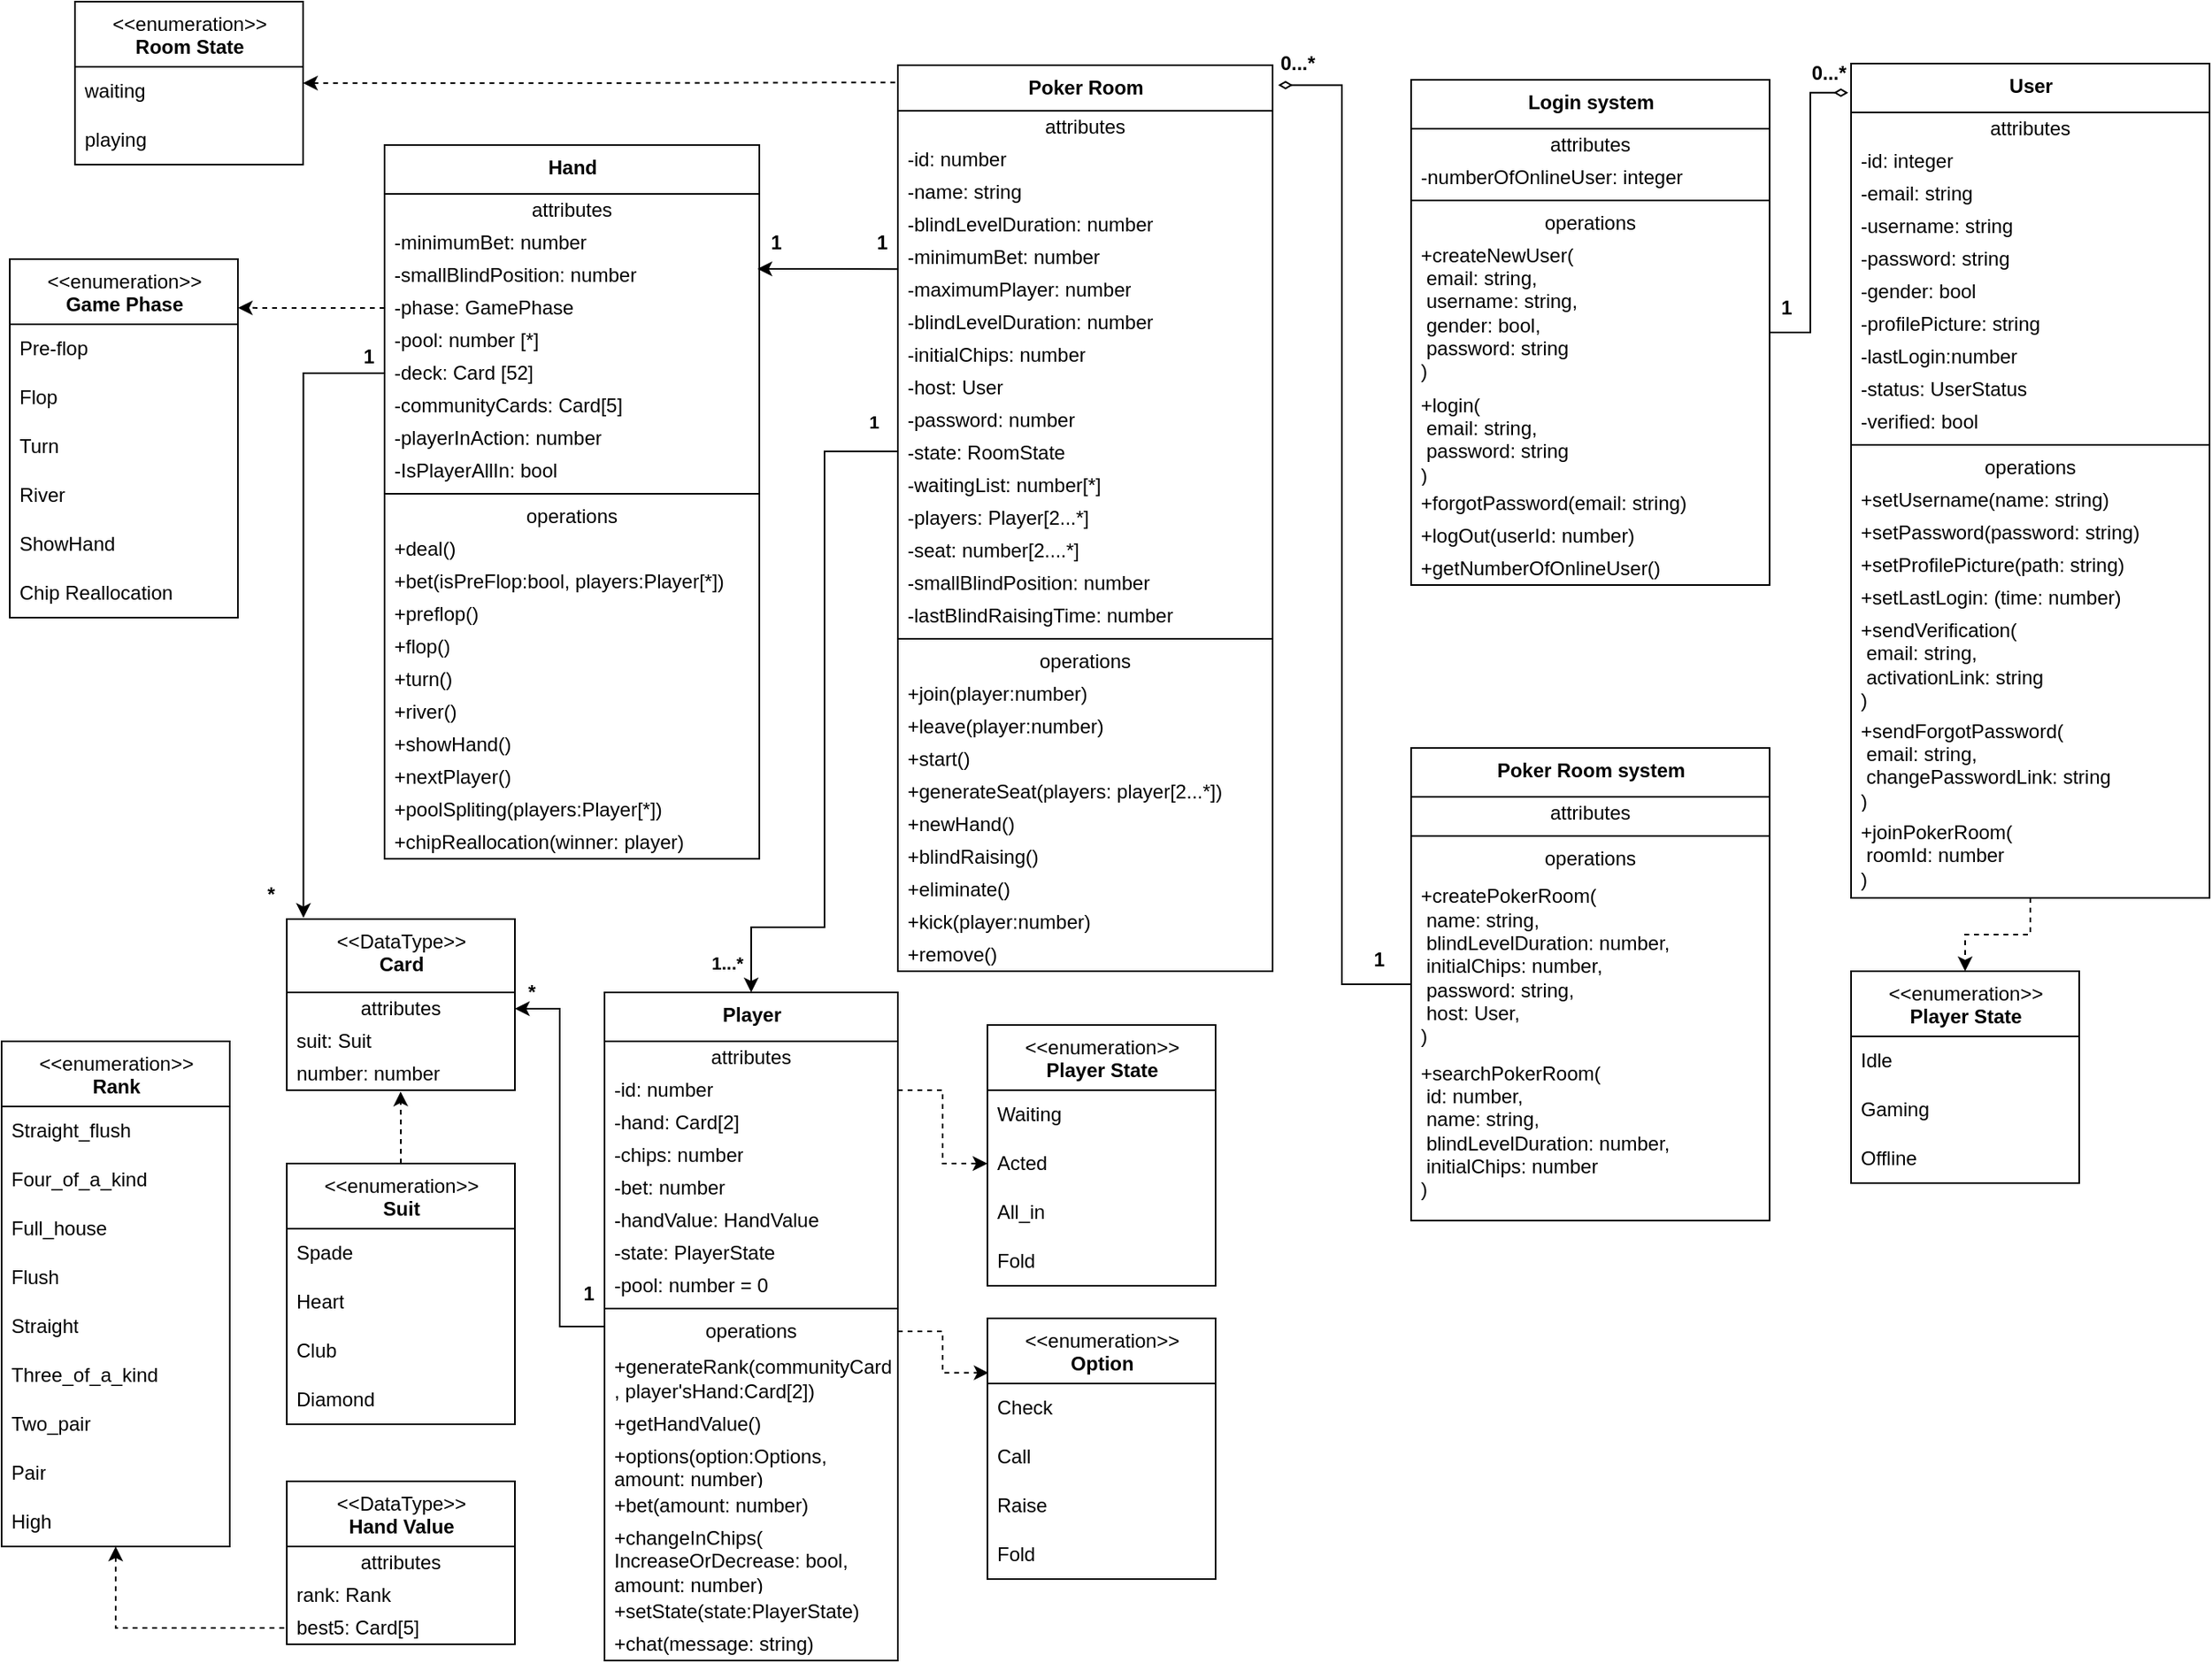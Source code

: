 <mxfile version="16.5.6" type="github">
  <diagram id="BSkCAn2AS6j8tGU4_9bk" name="Page-1">
    <mxGraphModel dx="1038" dy="489" grid="1" gridSize="10" guides="1" tooltips="1" connect="1" arrows="1" fold="1" page="1" pageScale="1" pageWidth="827" pageHeight="1169" math="0" shadow="0">
      <root>
        <mxCell id="0" />
        <mxCell id="1" parent="0" />
        <mxCell id="U2xwrSW1Q37bhcoLh131-1" value="&lt;b&gt;Poker Room&lt;/b&gt;" style="swimlane;fontStyle=0;align=center;verticalAlign=top;childLayout=stackLayout;horizontal=1;startSize=28;horizontalStack=0;resizeParent=1;resizeParentMax=0;resizeLast=0;collapsible=0;marginBottom=0;html=1;" parent="1" vertex="1">
          <mxGeometry x="575" y="61" width="230" height="556" as="geometry" />
        </mxCell>
        <mxCell id="U2xwrSW1Q37bhcoLh131-2" value="attributes" style="text;html=1;strokeColor=none;fillColor=none;align=center;verticalAlign=middle;spacingLeft=4;spacingRight=4;overflow=hidden;rotatable=0;points=[[0,0.5],[1,0.5]];portConstraint=eastwest;" parent="U2xwrSW1Q37bhcoLh131-1" vertex="1">
          <mxGeometry y="28" width="230" height="20" as="geometry" />
        </mxCell>
        <mxCell id="U2xwrSW1Q37bhcoLh131-3" value="-id: number" style="text;html=1;strokeColor=none;fillColor=none;align=left;verticalAlign=middle;spacingLeft=4;spacingRight=4;overflow=hidden;rotatable=0;points=[[0,0.5],[1,0.5]];portConstraint=eastwest;" parent="U2xwrSW1Q37bhcoLh131-1" vertex="1">
          <mxGeometry y="48" width="230" height="20" as="geometry" />
        </mxCell>
        <mxCell id="U2xwrSW1Q37bhcoLh131-14" value="-name: string" style="text;html=1;strokeColor=none;fillColor=none;align=left;verticalAlign=middle;spacingLeft=4;spacingRight=4;overflow=hidden;rotatable=0;points=[[0,0.5],[1,0.5]];portConstraint=eastwest;" parent="U2xwrSW1Q37bhcoLh131-1" vertex="1">
          <mxGeometry y="68" width="230" height="20" as="geometry" />
        </mxCell>
        <mxCell id="U2xwrSW1Q37bhcoLh131-15" value="-blindLevelDuration: number" style="text;html=1;strokeColor=none;fillColor=none;align=left;verticalAlign=middle;spacingLeft=4;spacingRight=4;overflow=hidden;rotatable=0;points=[[0,0.5],[1,0.5]];portConstraint=eastwest;" parent="U2xwrSW1Q37bhcoLh131-1" vertex="1">
          <mxGeometry y="88" width="230" height="20" as="geometry" />
        </mxCell>
        <mxCell id="U2xwrSW1Q37bhcoLh131-16" value="-minimumBet: number" style="text;html=1;strokeColor=none;fillColor=none;align=left;verticalAlign=middle;spacingLeft=4;spacingRight=4;overflow=hidden;rotatable=0;points=[[0,0.5],[1,0.5]];portConstraint=eastwest;" parent="U2xwrSW1Q37bhcoLh131-1" vertex="1">
          <mxGeometry y="108" width="230" height="20" as="geometry" />
        </mxCell>
        <mxCell id="U2xwrSW1Q37bhcoLh131-17" value="-maximumPlayer: number" style="text;html=1;strokeColor=none;fillColor=none;align=left;verticalAlign=middle;spacingLeft=4;spacingRight=4;overflow=hidden;rotatable=0;points=[[0,0.5],[1,0.5]];portConstraint=eastwest;" parent="U2xwrSW1Q37bhcoLh131-1" vertex="1">
          <mxGeometry y="128" width="230" height="20" as="geometry" />
        </mxCell>
        <mxCell id="U2xwrSW1Q37bhcoLh131-19" value="-blindLevelDuration: number" style="text;html=1;strokeColor=none;fillColor=none;align=left;verticalAlign=middle;spacingLeft=4;spacingRight=4;overflow=hidden;rotatable=0;points=[[0,0.5],[1,0.5]];portConstraint=eastwest;" parent="U2xwrSW1Q37bhcoLh131-1" vertex="1">
          <mxGeometry y="148" width="230" height="20" as="geometry" />
        </mxCell>
        <mxCell id="U2xwrSW1Q37bhcoLh131-182" value="-initialChips: number" style="text;html=1;strokeColor=none;fillColor=none;align=left;verticalAlign=middle;spacingLeft=4;spacingRight=4;overflow=hidden;rotatable=0;points=[[0,0.5],[1,0.5]];portConstraint=eastwest;" parent="U2xwrSW1Q37bhcoLh131-1" vertex="1">
          <mxGeometry y="168" width="230" height="20" as="geometry" />
        </mxCell>
        <mxCell id="U2xwrSW1Q37bhcoLh131-18" value="-host: User" style="text;html=1;strokeColor=none;fillColor=none;align=left;verticalAlign=middle;spacingLeft=4;spacingRight=4;overflow=hidden;rotatable=0;points=[[0,0.5],[1,0.5]];portConstraint=eastwest;" parent="U2xwrSW1Q37bhcoLh131-1" vertex="1">
          <mxGeometry y="188" width="230" height="20" as="geometry" />
        </mxCell>
        <mxCell id="U2xwrSW1Q37bhcoLh131-224" value="-password: number" style="text;html=1;strokeColor=none;fillColor=none;align=left;verticalAlign=middle;spacingLeft=4;spacingRight=4;overflow=hidden;rotatable=0;points=[[0,0.5],[1,0.5]];portConstraint=eastwest;" parent="U2xwrSW1Q37bhcoLh131-1" vertex="1">
          <mxGeometry y="208" width="230" height="20" as="geometry" />
        </mxCell>
        <mxCell id="U2xwrSW1Q37bhcoLh131-20" value="-state: RoomState" style="text;html=1;strokeColor=none;fillColor=none;align=left;verticalAlign=middle;spacingLeft=4;spacingRight=4;overflow=hidden;rotatable=0;points=[[0,0.5],[1,0.5]];portConstraint=eastwest;" parent="U2xwrSW1Q37bhcoLh131-1" vertex="1">
          <mxGeometry y="228" width="230" height="20" as="geometry" />
        </mxCell>
        <mxCell id="U2xwrSW1Q37bhcoLh131-5" value="-waitingList: number[*]" style="text;html=1;strokeColor=none;fillColor=none;align=left;verticalAlign=middle;spacingLeft=4;spacingRight=4;overflow=hidden;rotatable=0;points=[[0,0.5],[1,0.5]];portConstraint=eastwest;" parent="U2xwrSW1Q37bhcoLh131-1" vertex="1">
          <mxGeometry y="248" width="230" height="20" as="geometry" />
        </mxCell>
        <mxCell id="U2xwrSW1Q37bhcoLh131-180" value="-players: Player[2...*]" style="text;html=1;strokeColor=none;fillColor=none;align=left;verticalAlign=middle;spacingLeft=4;spacingRight=4;overflow=hidden;rotatable=0;points=[[0,0.5],[1,0.5]];portConstraint=eastwest;" parent="U2xwrSW1Q37bhcoLh131-1" vertex="1">
          <mxGeometry y="268" width="230" height="20" as="geometry" />
        </mxCell>
        <mxCell id="U2xwrSW1Q37bhcoLh131-145" value="-seat: number[2....*]" style="text;html=1;strokeColor=none;fillColor=none;align=left;verticalAlign=middle;spacingLeft=4;spacingRight=4;overflow=hidden;rotatable=0;points=[[0,0.5],[1,0.5]];portConstraint=eastwest;" parent="U2xwrSW1Q37bhcoLh131-1" vertex="1">
          <mxGeometry y="288" width="230" height="20" as="geometry" />
        </mxCell>
        <mxCell id="U2xwrSW1Q37bhcoLh131-51" value="-smallBlindPosition: number" style="text;html=1;strokeColor=none;fillColor=none;align=left;verticalAlign=middle;spacingLeft=4;spacingRight=4;overflow=hidden;rotatable=0;points=[[0,0.5],[1,0.5]];portConstraint=eastwest;" parent="U2xwrSW1Q37bhcoLh131-1" vertex="1">
          <mxGeometry y="308" width="230" height="20" as="geometry" />
        </mxCell>
        <mxCell id="U2xwrSW1Q37bhcoLh131-149" value="-lastBlindRaisingTime: number" style="text;html=1;strokeColor=none;fillColor=none;align=left;verticalAlign=middle;spacingLeft=4;spacingRight=4;overflow=hidden;rotatable=0;points=[[0,0.5],[1,0.5]];portConstraint=eastwest;" parent="U2xwrSW1Q37bhcoLh131-1" vertex="1">
          <mxGeometry y="328" width="230" height="20" as="geometry" />
        </mxCell>
        <mxCell id="U2xwrSW1Q37bhcoLh131-6" value="" style="line;strokeWidth=1;fillColor=none;align=left;verticalAlign=middle;spacingTop=-1;spacingLeft=3;spacingRight=3;rotatable=0;labelPosition=right;points=[];portConstraint=eastwest;" parent="U2xwrSW1Q37bhcoLh131-1" vertex="1">
          <mxGeometry y="348" width="230" height="8" as="geometry" />
        </mxCell>
        <mxCell id="U2xwrSW1Q37bhcoLh131-7" value="operations" style="text;html=1;strokeColor=none;fillColor=none;align=center;verticalAlign=middle;spacingLeft=4;spacingRight=4;overflow=hidden;rotatable=0;points=[[0,0.5],[1,0.5]];portConstraint=eastwest;" parent="U2xwrSW1Q37bhcoLh131-1" vertex="1">
          <mxGeometry y="356" width="230" height="20" as="geometry" />
        </mxCell>
        <mxCell id="U2xwrSW1Q37bhcoLh131-176" value="+join(player:number)" style="text;html=1;strokeColor=none;fillColor=none;align=left;verticalAlign=middle;spacingLeft=4;spacingRight=4;overflow=hidden;rotatable=0;points=[[0,0.5],[1,0.5]];portConstraint=eastwest;" parent="U2xwrSW1Q37bhcoLh131-1" vertex="1">
          <mxGeometry y="376" width="230" height="20" as="geometry" />
        </mxCell>
        <mxCell id="U2xwrSW1Q37bhcoLh131-177" value="+leave(player:number)" style="text;html=1;strokeColor=none;fillColor=none;align=left;verticalAlign=middle;spacingLeft=4;spacingRight=4;overflow=hidden;rotatable=0;points=[[0,0.5],[1,0.5]];portConstraint=eastwest;" parent="U2xwrSW1Q37bhcoLh131-1" vertex="1">
          <mxGeometry y="396" width="230" height="20" as="geometry" />
        </mxCell>
        <mxCell id="U2xwrSW1Q37bhcoLh131-179" value="+start()" style="text;html=1;strokeColor=none;fillColor=none;align=left;verticalAlign=middle;spacingLeft=4;spacingRight=4;overflow=hidden;rotatable=0;points=[[0,0.5],[1,0.5]];portConstraint=eastwest;" parent="U2xwrSW1Q37bhcoLh131-1" vertex="1">
          <mxGeometry y="416" width="230" height="20" as="geometry" />
        </mxCell>
        <mxCell id="U2xwrSW1Q37bhcoLh131-8" value="+generateSeat(players: player[2...*])" style="text;html=1;strokeColor=none;fillColor=none;align=left;verticalAlign=middle;spacingLeft=4;spacingRight=4;overflow=hidden;rotatable=0;points=[[0,0.5],[1,0.5]];portConstraint=eastwest;" parent="U2xwrSW1Q37bhcoLh131-1" vertex="1">
          <mxGeometry y="436" width="230" height="20" as="geometry" />
        </mxCell>
        <mxCell id="U2xwrSW1Q37bhcoLh131-105" value="+newHand()" style="text;html=1;strokeColor=none;fillColor=none;align=left;verticalAlign=middle;spacingLeft=4;spacingRight=4;overflow=hidden;rotatable=0;points=[[0,0.5],[1,0.5]];portConstraint=eastwest;" parent="U2xwrSW1Q37bhcoLh131-1" vertex="1">
          <mxGeometry y="456" width="230" height="20" as="geometry" />
        </mxCell>
        <mxCell id="U2xwrSW1Q37bhcoLh131-166" value="+blindRaising()" style="text;html=1;strokeColor=none;fillColor=none;align=left;verticalAlign=middle;spacingLeft=4;spacingRight=4;overflow=hidden;rotatable=0;points=[[0,0.5],[1,0.5]];portConstraint=eastwest;" parent="U2xwrSW1Q37bhcoLh131-1" vertex="1">
          <mxGeometry y="476" width="230" height="20" as="geometry" />
        </mxCell>
        <mxCell id="U2xwrSW1Q37bhcoLh131-173" value="+eliminate()" style="text;html=1;strokeColor=none;fillColor=none;align=left;verticalAlign=middle;spacingLeft=4;spacingRight=4;overflow=hidden;rotatable=0;points=[[0,0.5],[1,0.5]];portConstraint=eastwest;" parent="U2xwrSW1Q37bhcoLh131-1" vertex="1">
          <mxGeometry y="496" width="230" height="20" as="geometry" />
        </mxCell>
        <mxCell id="U2xwrSW1Q37bhcoLh131-183" value="+kick(player:number)" style="text;html=1;strokeColor=none;fillColor=none;align=left;verticalAlign=middle;spacingLeft=4;spacingRight=4;overflow=hidden;rotatable=0;points=[[0,0.5],[1,0.5]];portConstraint=eastwest;" parent="U2xwrSW1Q37bhcoLh131-1" vertex="1">
          <mxGeometry y="516" width="230" height="20" as="geometry" />
        </mxCell>
        <mxCell id="U2xwrSW1Q37bhcoLh131-184" value="+remove()" style="text;html=1;strokeColor=none;fillColor=none;align=left;verticalAlign=middle;spacingLeft=4;spacingRight=4;overflow=hidden;rotatable=0;points=[[0,0.5],[1,0.5]];portConstraint=eastwest;" parent="U2xwrSW1Q37bhcoLh131-1" vertex="1">
          <mxGeometry y="536" width="230" height="20" as="geometry" />
        </mxCell>
        <mxCell id="U2xwrSW1Q37bhcoLh131-185" style="edgeStyle=orthogonalEdgeStyle;rounded=0;orthogonalLoop=1;jettySize=auto;html=1;dashed=1;endArrow=none;endFill=0;startArrow=classic;startFill=1;entryX=0.005;entryY=0.019;entryDx=0;entryDy=0;entryPerimeter=0;" parent="1" source="U2xwrSW1Q37bhcoLh131-21" target="U2xwrSW1Q37bhcoLh131-1" edge="1">
          <mxGeometry relative="1" as="geometry">
            <mxPoint x="500" y="72" as="targetPoint" />
          </mxGeometry>
        </mxCell>
        <mxCell id="U2xwrSW1Q37bhcoLh131-21" value="&amp;lt;&amp;lt;enumeration&amp;gt;&amp;gt;&lt;br&gt;&lt;b&gt;Room State&lt;/b&gt;" style="swimlane;fontStyle=0;align=center;verticalAlign=top;childLayout=stackLayout;horizontal=1;startSize=40;horizontalStack=0;resizeParent=1;resizeParentMax=0;resizeLast=0;collapsible=0;marginBottom=0;html=1;" parent="1" vertex="1">
          <mxGeometry x="70" y="22" width="140" height="100" as="geometry" />
        </mxCell>
        <mxCell id="U2xwrSW1Q37bhcoLh131-22" value="waiting" style="text;html=1;strokeColor=none;fillColor=none;align=left;verticalAlign=middle;spacingLeft=4;spacingRight=4;overflow=hidden;rotatable=0;points=[[0,0.5],[1,0.5]];portConstraint=eastwest;" parent="U2xwrSW1Q37bhcoLh131-21" vertex="1">
          <mxGeometry y="40" width="140" height="30" as="geometry" />
        </mxCell>
        <mxCell id="U2xwrSW1Q37bhcoLh131-24" value="playing" style="text;html=1;strokeColor=none;fillColor=none;align=left;verticalAlign=middle;spacingLeft=4;spacingRight=4;overflow=hidden;rotatable=0;points=[[0,0.5],[1,0.5]];portConstraint=eastwest;" parent="U2xwrSW1Q37bhcoLh131-21" vertex="1">
          <mxGeometry y="70" width="140" height="30" as="geometry" />
        </mxCell>
        <mxCell id="U2xwrSW1Q37bhcoLh131-26" value="&lt;b&gt;Hand&lt;/b&gt;&lt;br&gt;" style="swimlane;fontStyle=0;align=center;verticalAlign=top;childLayout=stackLayout;horizontal=1;startSize=30;horizontalStack=0;resizeParent=1;resizeParentMax=0;resizeLast=0;collapsible=0;marginBottom=0;html=1;" parent="1" vertex="1">
          <mxGeometry x="260" y="110" width="230" height="438" as="geometry" />
        </mxCell>
        <mxCell id="U2xwrSW1Q37bhcoLh131-27" value="attributes" style="text;html=1;strokeColor=none;fillColor=none;align=center;verticalAlign=middle;spacingLeft=4;spacingRight=4;overflow=hidden;rotatable=0;points=[[0,0.5],[1,0.5]];portConstraint=eastwest;" parent="U2xwrSW1Q37bhcoLh131-26" vertex="1">
          <mxGeometry y="30" width="230" height="20" as="geometry" />
        </mxCell>
        <mxCell id="U2xwrSW1Q37bhcoLh131-29" value="-minimumBet: number" style="text;html=1;strokeColor=none;fillColor=none;align=left;verticalAlign=middle;spacingLeft=4;spacingRight=4;overflow=hidden;rotatable=0;points=[[0,0.5],[1,0.5]];portConstraint=eastwest;" parent="U2xwrSW1Q37bhcoLh131-26" vertex="1">
          <mxGeometry y="50" width="230" height="20" as="geometry" />
        </mxCell>
        <mxCell id="U2xwrSW1Q37bhcoLh131-144" value="-smallBlindPosition: number" style="text;html=1;strokeColor=none;fillColor=none;align=left;verticalAlign=middle;spacingLeft=4;spacingRight=4;overflow=hidden;rotatable=0;points=[[0,0.5],[1,0.5]];portConstraint=eastwest;" parent="U2xwrSW1Q37bhcoLh131-26" vertex="1">
          <mxGeometry y="70" width="230" height="20" as="geometry" />
        </mxCell>
        <mxCell id="U2xwrSW1Q37bhcoLh131-34" value="-phase: GamePhase" style="text;html=1;strokeColor=none;fillColor=none;align=left;verticalAlign=middle;spacingLeft=4;spacingRight=4;overflow=hidden;rotatable=0;points=[[0,0.5],[1,0.5]];portConstraint=eastwest;" parent="U2xwrSW1Q37bhcoLh131-26" vertex="1">
          <mxGeometry y="90" width="230" height="20" as="geometry" />
        </mxCell>
        <mxCell id="U2xwrSW1Q37bhcoLh131-36" value="-pool: number [*]" style="text;html=1;strokeColor=none;fillColor=none;align=left;verticalAlign=middle;spacingLeft=4;spacingRight=4;overflow=hidden;rotatable=0;points=[[0,0.5],[1,0.5]];portConstraint=eastwest;" parent="U2xwrSW1Q37bhcoLh131-26" vertex="1">
          <mxGeometry y="110" width="230" height="20" as="geometry" />
        </mxCell>
        <mxCell id="U2xwrSW1Q37bhcoLh131-37" value="-deck: Card [52]" style="text;html=1;strokeColor=none;fillColor=none;align=left;verticalAlign=middle;spacingLeft=4;spacingRight=4;overflow=hidden;rotatable=0;points=[[0,0.5],[1,0.5]];portConstraint=eastwest;" parent="U2xwrSW1Q37bhcoLh131-26" vertex="1">
          <mxGeometry y="130" width="230" height="20" as="geometry" />
        </mxCell>
        <mxCell id="U2xwrSW1Q37bhcoLh131-48" value="-communityCards: Card[5]" style="text;html=1;strokeColor=none;fillColor=none;align=left;verticalAlign=middle;spacingLeft=4;spacingRight=4;overflow=hidden;rotatable=0;points=[[0,0.5],[1,0.5]];portConstraint=eastwest;" parent="U2xwrSW1Q37bhcoLh131-26" vertex="1">
          <mxGeometry y="150" width="230" height="20" as="geometry" />
        </mxCell>
        <mxCell id="U2xwrSW1Q37bhcoLh131-52" value="-playerInAction: number" style="text;html=1;strokeColor=none;fillColor=none;align=left;verticalAlign=middle;spacingLeft=4;spacingRight=4;overflow=hidden;rotatable=0;points=[[0,0.5],[1,0.5]];portConstraint=eastwest;" parent="U2xwrSW1Q37bhcoLh131-26" vertex="1">
          <mxGeometry y="170" width="230" height="20" as="geometry" />
        </mxCell>
        <mxCell id="U2xwrSW1Q37bhcoLh131-146" value="-IsPlayerAllIn: bool" style="text;html=1;strokeColor=none;fillColor=none;align=left;verticalAlign=middle;spacingLeft=4;spacingRight=4;overflow=hidden;rotatable=0;points=[[0,0.5],[1,0.5]];portConstraint=eastwest;" parent="U2xwrSW1Q37bhcoLh131-26" vertex="1">
          <mxGeometry y="190" width="230" height="20" as="geometry" />
        </mxCell>
        <mxCell id="U2xwrSW1Q37bhcoLh131-38" value="" style="line;strokeWidth=1;fillColor=none;align=left;verticalAlign=middle;spacingTop=-1;spacingLeft=3;spacingRight=3;rotatable=0;labelPosition=right;points=[];portConstraint=eastwest;" parent="U2xwrSW1Q37bhcoLh131-26" vertex="1">
          <mxGeometry y="210" width="230" height="8" as="geometry" />
        </mxCell>
        <mxCell id="U2xwrSW1Q37bhcoLh131-39" value="operations" style="text;html=1;strokeColor=none;fillColor=none;align=center;verticalAlign=middle;spacingLeft=4;spacingRight=4;overflow=hidden;rotatable=0;points=[[0,0.5],[1,0.5]];portConstraint=eastwest;" parent="U2xwrSW1Q37bhcoLh131-26" vertex="1">
          <mxGeometry y="218" width="230" height="20" as="geometry" />
        </mxCell>
        <mxCell id="U2xwrSW1Q37bhcoLh131-40" value="+deal()" style="text;html=1;strokeColor=none;fillColor=none;align=left;verticalAlign=middle;spacingLeft=4;spacingRight=4;overflow=hidden;rotatable=0;points=[[0,0.5],[1,0.5]];portConstraint=eastwest;" parent="U2xwrSW1Q37bhcoLh131-26" vertex="1">
          <mxGeometry y="238" width="230" height="20" as="geometry" />
        </mxCell>
        <mxCell id="U2xwrSW1Q37bhcoLh131-130" value="+bet(isPreFlop:bool, players:Player[*])" style="text;html=1;strokeColor=none;fillColor=none;align=left;verticalAlign=middle;spacingLeft=4;spacingRight=4;overflow=hidden;rotatable=0;points=[[0,0.5],[1,0.5]];portConstraint=eastwest;" parent="U2xwrSW1Q37bhcoLh131-26" vertex="1">
          <mxGeometry y="258" width="230" height="20" as="geometry" />
        </mxCell>
        <mxCell id="U2xwrSW1Q37bhcoLh131-109" value="+preflop()" style="text;html=1;strokeColor=none;fillColor=none;align=left;verticalAlign=middle;spacingLeft=4;spacingRight=4;overflow=hidden;rotatable=0;points=[[0,0.5],[1,0.5]];portConstraint=eastwest;" parent="U2xwrSW1Q37bhcoLh131-26" vertex="1">
          <mxGeometry y="278" width="230" height="20" as="geometry" />
        </mxCell>
        <mxCell id="U2xwrSW1Q37bhcoLh131-110" value="+flop()" style="text;html=1;strokeColor=none;fillColor=none;align=left;verticalAlign=middle;spacingLeft=4;spacingRight=4;overflow=hidden;rotatable=0;points=[[0,0.5],[1,0.5]];portConstraint=eastwest;" parent="U2xwrSW1Q37bhcoLh131-26" vertex="1">
          <mxGeometry y="298" width="230" height="20" as="geometry" />
        </mxCell>
        <mxCell id="U2xwrSW1Q37bhcoLh131-108" value="+turn()" style="text;html=1;strokeColor=none;fillColor=none;align=left;verticalAlign=middle;spacingLeft=4;spacingRight=4;overflow=hidden;rotatable=0;points=[[0,0.5],[1,0.5]];portConstraint=eastwest;" parent="U2xwrSW1Q37bhcoLh131-26" vertex="1">
          <mxGeometry y="318" width="230" height="20" as="geometry" />
        </mxCell>
        <mxCell id="U2xwrSW1Q37bhcoLh131-107" value="+river()" style="text;html=1;strokeColor=none;fillColor=none;align=left;verticalAlign=middle;spacingLeft=4;spacingRight=4;overflow=hidden;rotatable=0;points=[[0,0.5],[1,0.5]];portConstraint=eastwest;" parent="U2xwrSW1Q37bhcoLh131-26" vertex="1">
          <mxGeometry y="338" width="230" height="20" as="geometry" />
        </mxCell>
        <mxCell id="U2xwrSW1Q37bhcoLh131-161" value="+showHand()" style="text;html=1;strokeColor=none;fillColor=none;align=left;verticalAlign=middle;spacingLeft=4;spacingRight=4;overflow=hidden;rotatable=0;points=[[0,0.5],[1,0.5]];portConstraint=eastwest;" parent="U2xwrSW1Q37bhcoLh131-26" vertex="1">
          <mxGeometry y="358" width="230" height="20" as="geometry" />
        </mxCell>
        <mxCell id="U2xwrSW1Q37bhcoLh131-147" value="+nextPlayer()" style="text;html=1;strokeColor=none;fillColor=none;align=left;verticalAlign=middle;spacingLeft=4;spacingRight=4;overflow=hidden;rotatable=0;points=[[0,0.5],[1,0.5]];portConstraint=eastwest;" parent="U2xwrSW1Q37bhcoLh131-26" vertex="1">
          <mxGeometry y="378" width="230" height="20" as="geometry" />
        </mxCell>
        <mxCell id="U2xwrSW1Q37bhcoLh131-160" value="+poolSpliting(players:Player[*])" style="text;html=1;strokeColor=none;fillColor=none;align=left;verticalAlign=middle;spacingLeft=4;spacingRight=4;overflow=hidden;rotatable=0;points=[[0,0.5],[1,0.5]];portConstraint=eastwest;" parent="U2xwrSW1Q37bhcoLh131-26" vertex="1">
          <mxGeometry y="398" width="230" height="20" as="geometry" />
        </mxCell>
        <mxCell id="U2xwrSW1Q37bhcoLh131-162" value="+chipReallocation(winner: player)" style="text;html=1;strokeColor=none;fillColor=none;align=left;verticalAlign=middle;spacingLeft=4;spacingRight=4;overflow=hidden;rotatable=0;points=[[0,0.5],[1,0.5]];portConstraint=eastwest;" parent="U2xwrSW1Q37bhcoLh131-26" vertex="1">
          <mxGeometry y="418" width="230" height="20" as="geometry" />
        </mxCell>
        <mxCell id="U2xwrSW1Q37bhcoLh131-41" value="&amp;lt;&amp;lt;enumeration&amp;gt;&amp;gt;&lt;br&gt;&lt;b&gt;Game Phase&lt;/b&gt;" style="swimlane;fontStyle=0;align=center;verticalAlign=top;childLayout=stackLayout;horizontal=1;startSize=40;horizontalStack=0;resizeParent=1;resizeParentMax=0;resizeLast=0;collapsible=0;marginBottom=0;html=1;" parent="1" vertex="1">
          <mxGeometry x="30" y="180" width="140" height="220" as="geometry" />
        </mxCell>
        <mxCell id="U2xwrSW1Q37bhcoLh131-42" value="Pre-flop" style="text;html=1;strokeColor=none;fillColor=none;align=left;verticalAlign=middle;spacingLeft=4;spacingRight=4;overflow=hidden;rotatable=0;points=[[0,0.5],[1,0.5]];portConstraint=eastwest;" parent="U2xwrSW1Q37bhcoLh131-41" vertex="1">
          <mxGeometry y="40" width="140" height="30" as="geometry" />
        </mxCell>
        <mxCell id="U2xwrSW1Q37bhcoLh131-43" value="Flop" style="text;html=1;strokeColor=none;fillColor=none;align=left;verticalAlign=middle;spacingLeft=4;spacingRight=4;overflow=hidden;rotatable=0;points=[[0,0.5],[1,0.5]];portConstraint=eastwest;" parent="U2xwrSW1Q37bhcoLh131-41" vertex="1">
          <mxGeometry y="70" width="140" height="30" as="geometry" />
        </mxCell>
        <mxCell id="U2xwrSW1Q37bhcoLh131-45" value="Turn" style="text;html=1;strokeColor=none;fillColor=none;align=left;verticalAlign=middle;spacingLeft=4;spacingRight=4;overflow=hidden;rotatable=0;points=[[0,0.5],[1,0.5]];portConstraint=eastwest;" parent="U2xwrSW1Q37bhcoLh131-41" vertex="1">
          <mxGeometry y="100" width="140" height="30" as="geometry" />
        </mxCell>
        <mxCell id="U2xwrSW1Q37bhcoLh131-46" value="River" style="text;html=1;strokeColor=none;fillColor=none;align=left;verticalAlign=middle;spacingLeft=4;spacingRight=4;overflow=hidden;rotatable=0;points=[[0,0.5],[1,0.5]];portConstraint=eastwest;" parent="U2xwrSW1Q37bhcoLh131-41" vertex="1">
          <mxGeometry y="130" width="140" height="30" as="geometry" />
        </mxCell>
        <mxCell id="U2xwrSW1Q37bhcoLh131-167" value="ShowHand" style="text;html=1;strokeColor=none;fillColor=none;align=left;verticalAlign=middle;spacingLeft=4;spacingRight=4;overflow=hidden;rotatable=0;points=[[0,0.5],[1,0.5]];portConstraint=eastwest;" parent="U2xwrSW1Q37bhcoLh131-41" vertex="1">
          <mxGeometry y="160" width="140" height="30" as="geometry" />
        </mxCell>
        <mxCell id="U2xwrSW1Q37bhcoLh131-168" value="Chip Reallocation" style="text;html=1;strokeColor=none;fillColor=none;align=left;verticalAlign=middle;spacingLeft=4;spacingRight=4;overflow=hidden;rotatable=0;points=[[0,0.5],[1,0.5]];portConstraint=eastwest;" parent="U2xwrSW1Q37bhcoLh131-41" vertex="1">
          <mxGeometry y="190" width="140" height="30" as="geometry" />
        </mxCell>
        <mxCell id="U2xwrSW1Q37bhcoLh131-205" style="edgeStyle=orthogonalEdgeStyle;rounded=0;orthogonalLoop=1;jettySize=auto;html=1;entryX=1;entryY=0.5;entryDx=0;entryDy=0;startArrow=none;startFill=0;endArrow=classic;endFill=1;" parent="1" source="U2xwrSW1Q37bhcoLh131-53" target="U2xwrSW1Q37bhcoLh131-64" edge="1">
          <mxGeometry relative="1" as="geometry" />
        </mxCell>
        <mxCell id="U2xwrSW1Q37bhcoLh131-53" value="&lt;b&gt;Player&lt;/b&gt;" style="swimlane;fontStyle=0;align=center;verticalAlign=top;childLayout=stackLayout;horizontal=1;startSize=30;horizontalStack=0;resizeParent=1;resizeParentMax=0;resizeLast=0;collapsible=0;marginBottom=0;html=1;" parent="1" vertex="1">
          <mxGeometry x="395" y="630" width="180" height="410" as="geometry" />
        </mxCell>
        <mxCell id="U2xwrSW1Q37bhcoLh131-54" value="attributes" style="text;html=1;strokeColor=none;fillColor=none;align=center;verticalAlign=middle;spacingLeft=4;spacingRight=4;overflow=hidden;rotatable=0;points=[[0,0.5],[1,0.5]];portConstraint=eastwest;" parent="U2xwrSW1Q37bhcoLh131-53" vertex="1">
          <mxGeometry y="30" width="180" height="20" as="geometry" />
        </mxCell>
        <mxCell id="U2xwrSW1Q37bhcoLh131-163" value="-id: number" style="text;html=1;strokeColor=none;fillColor=none;align=left;verticalAlign=middle;spacingLeft=4;spacingRight=4;overflow=hidden;rotatable=0;points=[[0,0.5],[1,0.5]];portConstraint=eastwest;" parent="U2xwrSW1Q37bhcoLh131-53" vertex="1">
          <mxGeometry y="50" width="180" height="20" as="geometry" />
        </mxCell>
        <mxCell id="U2xwrSW1Q37bhcoLh131-55" value="-hand: Card[2]" style="text;html=1;strokeColor=none;fillColor=none;align=left;verticalAlign=middle;spacingLeft=4;spacingRight=4;overflow=hidden;rotatable=0;points=[[0,0.5],[1,0.5]];portConstraint=eastwest;" parent="U2xwrSW1Q37bhcoLh131-53" vertex="1">
          <mxGeometry y="70" width="180" height="20" as="geometry" />
        </mxCell>
        <mxCell id="U2xwrSW1Q37bhcoLh131-62" value="-chips: number" style="text;html=1;strokeColor=none;fillColor=none;align=left;verticalAlign=middle;spacingLeft=4;spacingRight=4;overflow=hidden;rotatable=0;points=[[0,0.5],[1,0.5]];portConstraint=eastwest;" parent="U2xwrSW1Q37bhcoLh131-53" vertex="1">
          <mxGeometry y="90" width="180" height="20" as="geometry" />
        </mxCell>
        <mxCell id="U2xwrSW1Q37bhcoLh131-129" value="-bet: number" style="text;html=1;strokeColor=none;fillColor=none;align=left;verticalAlign=middle;spacingLeft=4;spacingRight=4;overflow=hidden;rotatable=0;points=[[0,0.5],[1,0.5]];portConstraint=eastwest;" parent="U2xwrSW1Q37bhcoLh131-53" vertex="1">
          <mxGeometry y="110" width="180" height="20" as="geometry" />
        </mxCell>
        <mxCell id="U2xwrSW1Q37bhcoLh131-61" value="-handValue: HandValue" style="text;html=1;strokeColor=none;fillColor=none;align=left;verticalAlign=middle;spacingLeft=4;spacingRight=4;overflow=hidden;rotatable=0;points=[[0,0.5],[1,0.5]];portConstraint=eastwest;" parent="U2xwrSW1Q37bhcoLh131-53" vertex="1">
          <mxGeometry y="130" width="180" height="20" as="geometry" />
        </mxCell>
        <mxCell id="U2xwrSW1Q37bhcoLh131-131" value="-state: PlayerState" style="text;html=1;strokeColor=none;fillColor=none;align=left;verticalAlign=middle;spacingLeft=4;spacingRight=4;overflow=hidden;rotatable=0;points=[[0,0.5],[1,0.5]];portConstraint=eastwest;" parent="U2xwrSW1Q37bhcoLh131-53" vertex="1">
          <mxGeometry y="150" width="180" height="20" as="geometry" />
        </mxCell>
        <mxCell id="U2xwrSW1Q37bhcoLh131-164" value="-pool: number = 0" style="text;html=1;strokeColor=none;fillColor=none;align=left;verticalAlign=middle;spacingLeft=4;spacingRight=4;overflow=hidden;rotatable=0;points=[[0,0.5],[1,0.5]];portConstraint=eastwest;" parent="U2xwrSW1Q37bhcoLh131-53" vertex="1">
          <mxGeometry y="170" width="180" height="20" as="geometry" />
        </mxCell>
        <mxCell id="U2xwrSW1Q37bhcoLh131-58" value="" style="line;strokeWidth=1;fillColor=none;align=left;verticalAlign=middle;spacingTop=-1;spacingLeft=3;spacingRight=3;rotatable=0;labelPosition=right;points=[];portConstraint=eastwest;" parent="U2xwrSW1Q37bhcoLh131-53" vertex="1">
          <mxGeometry y="190" width="180" height="8" as="geometry" />
        </mxCell>
        <mxCell id="U2xwrSW1Q37bhcoLh131-59" value="operations" style="text;html=1;strokeColor=none;fillColor=none;align=center;verticalAlign=middle;spacingLeft=4;spacingRight=4;overflow=hidden;rotatable=0;points=[[0,0.5],[1,0.5]];portConstraint=eastwest;" parent="U2xwrSW1Q37bhcoLh131-53" vertex="1">
          <mxGeometry y="198" width="180" height="20" as="geometry" />
        </mxCell>
        <mxCell id="U2xwrSW1Q37bhcoLh131-104" value="+generateRank(communityCards:Card[5]&lt;br&gt;, player&#39;sHand:Card[2])" style="text;html=1;strokeColor=none;fillColor=none;align=left;verticalAlign=middle;spacingLeft=4;spacingRight=4;overflow=hidden;rotatable=0;points=[[0,0.5],[1,0.5]];portConstraint=eastwest;" parent="U2xwrSW1Q37bhcoLh131-53" vertex="1">
          <mxGeometry y="218" width="180" height="37" as="geometry" />
        </mxCell>
        <mxCell id="U2xwrSW1Q37bhcoLh131-60" value="+getHandValue()" style="text;html=1;strokeColor=none;fillColor=none;align=left;verticalAlign=middle;spacingLeft=4;spacingRight=4;overflow=hidden;rotatable=0;points=[[0,0.5],[1,0.5]];portConstraint=eastwest;" parent="U2xwrSW1Q37bhcoLh131-53" vertex="1">
          <mxGeometry y="255" width="180" height="20" as="geometry" />
        </mxCell>
        <mxCell id="U2xwrSW1Q37bhcoLh131-151" value="+options(option:Options, &lt;br&gt;amount: number)" style="text;html=1;strokeColor=none;fillColor=none;align=left;verticalAlign=middle;spacingLeft=4;spacingRight=4;overflow=hidden;rotatable=0;points=[[0,0.5],[1,0.5]];portConstraint=eastwest;" parent="U2xwrSW1Q37bhcoLh131-53" vertex="1">
          <mxGeometry y="275" width="180" height="30" as="geometry" />
        </mxCell>
        <mxCell id="U2xwrSW1Q37bhcoLh131-152" value="+bet(amount: number)" style="text;html=1;strokeColor=none;fillColor=none;align=left;verticalAlign=middle;spacingLeft=4;spacingRight=4;overflow=hidden;rotatable=0;points=[[0,0.5],[1,0.5]];portConstraint=eastwest;" parent="U2xwrSW1Q37bhcoLh131-53" vertex="1">
          <mxGeometry y="305" width="180" height="20" as="geometry" />
        </mxCell>
        <mxCell id="U2xwrSW1Q37bhcoLh131-221" value="+changeInChips(&lt;br&gt;IncreaseOrDecrease: bool, &lt;br&gt;amount: number)" style="text;html=1;strokeColor=none;fillColor=none;align=left;verticalAlign=middle;spacingLeft=4;spacingRight=4;overflow=hidden;rotatable=0;points=[[0,0.5],[1,0.5]];portConstraint=eastwest;" parent="U2xwrSW1Q37bhcoLh131-53" vertex="1">
          <mxGeometry y="325" width="180" height="45" as="geometry" />
        </mxCell>
        <mxCell id="U2xwrSW1Q37bhcoLh131-223" value="+setState(state:PlayerState)" style="text;html=1;strokeColor=none;fillColor=none;align=left;verticalAlign=middle;spacingLeft=4;spacingRight=4;overflow=hidden;rotatable=0;points=[[0,0.5],[1,0.5]];portConstraint=eastwest;" parent="U2xwrSW1Q37bhcoLh131-53" vertex="1">
          <mxGeometry y="370" width="180" height="20" as="geometry" />
        </mxCell>
        <mxCell id="z4Yax9T_jtyGI7LBKSBH-3" value="+chat(message: string)" style="text;html=1;strokeColor=none;fillColor=none;align=left;verticalAlign=middle;spacingLeft=4;spacingRight=4;overflow=hidden;rotatable=0;points=[[0,0.5],[1,0.5]];portConstraint=eastwest;" vertex="1" parent="U2xwrSW1Q37bhcoLh131-53">
          <mxGeometry y="390" width="180" height="20" as="geometry" />
        </mxCell>
        <mxCell id="U2xwrSW1Q37bhcoLh131-63" value="&amp;lt;&amp;lt;DataType&amp;gt;&amp;gt;&lt;br&gt;&lt;b&gt;Card&lt;/b&gt;&lt;br&gt;" style="swimlane;fontStyle=0;align=center;verticalAlign=top;childLayout=stackLayout;horizontal=1;startSize=45;horizontalStack=0;resizeParent=1;resizeParentMax=0;resizeLast=0;collapsible=0;marginBottom=0;html=1;" parent="1" vertex="1">
          <mxGeometry x="200" y="585" width="140" height="105" as="geometry" />
        </mxCell>
        <mxCell id="U2xwrSW1Q37bhcoLh131-64" value="attributes" style="text;html=1;strokeColor=none;fillColor=none;align=center;verticalAlign=middle;spacingLeft=4;spacingRight=4;overflow=hidden;rotatable=0;points=[[0,0.5],[1,0.5]];portConstraint=eastwest;" parent="U2xwrSW1Q37bhcoLh131-63" vertex="1">
          <mxGeometry y="45" width="140" height="20" as="geometry" />
        </mxCell>
        <mxCell id="U2xwrSW1Q37bhcoLh131-65" value="suit: Suit" style="text;html=1;strokeColor=none;fillColor=none;align=left;verticalAlign=middle;spacingLeft=4;spacingRight=4;overflow=hidden;rotatable=0;points=[[0,0.5],[1,0.5]];portConstraint=eastwest;" parent="U2xwrSW1Q37bhcoLh131-63" vertex="1">
          <mxGeometry y="65" width="140" height="20" as="geometry" />
        </mxCell>
        <mxCell id="U2xwrSW1Q37bhcoLh131-66" value="number: number" style="text;html=1;strokeColor=none;fillColor=none;align=left;verticalAlign=middle;spacingLeft=4;spacingRight=4;overflow=hidden;rotatable=0;points=[[0,0.5],[1,0.5]];portConstraint=eastwest;" parent="U2xwrSW1Q37bhcoLh131-63" vertex="1">
          <mxGeometry y="85" width="140" height="20" as="geometry" />
        </mxCell>
        <mxCell id="U2xwrSW1Q37bhcoLh131-204" style="edgeStyle=orthogonalEdgeStyle;rounded=0;orthogonalLoop=1;jettySize=auto;html=1;entryX=0.499;entryY=1.041;entryDx=0;entryDy=0;entryPerimeter=0;dashed=1;startArrow=none;startFill=0;endArrow=classic;endFill=1;" parent="1" source="U2xwrSW1Q37bhcoLh131-72" target="U2xwrSW1Q37bhcoLh131-66" edge="1">
          <mxGeometry relative="1" as="geometry" />
        </mxCell>
        <mxCell id="U2xwrSW1Q37bhcoLh131-72" value="&amp;lt;&amp;lt;enumeration&amp;gt;&amp;gt;&lt;br&gt;&lt;b&gt;Suit&lt;/b&gt;" style="swimlane;fontStyle=0;align=center;verticalAlign=top;childLayout=stackLayout;horizontal=1;startSize=40;horizontalStack=0;resizeParent=1;resizeParentMax=0;resizeLast=0;collapsible=0;marginBottom=0;html=1;" parent="1" vertex="1">
          <mxGeometry x="200" y="735" width="140" height="160" as="geometry" />
        </mxCell>
        <mxCell id="U2xwrSW1Q37bhcoLh131-73" value="Spade" style="text;html=1;strokeColor=none;fillColor=none;align=left;verticalAlign=middle;spacingLeft=4;spacingRight=4;overflow=hidden;rotatable=0;points=[[0,0.5],[1,0.5]];portConstraint=eastwest;" parent="U2xwrSW1Q37bhcoLh131-72" vertex="1">
          <mxGeometry y="40" width="140" height="30" as="geometry" />
        </mxCell>
        <mxCell id="U2xwrSW1Q37bhcoLh131-74" value="Heart" style="text;html=1;strokeColor=none;fillColor=none;align=left;verticalAlign=middle;spacingLeft=4;spacingRight=4;overflow=hidden;rotatable=0;points=[[0,0.5],[1,0.5]];portConstraint=eastwest;" parent="U2xwrSW1Q37bhcoLh131-72" vertex="1">
          <mxGeometry y="70" width="140" height="30" as="geometry" />
        </mxCell>
        <mxCell id="U2xwrSW1Q37bhcoLh131-76" value="Club" style="text;html=1;strokeColor=none;fillColor=none;align=left;verticalAlign=middle;spacingLeft=4;spacingRight=4;overflow=hidden;rotatable=0;points=[[0,0.5],[1,0.5]];portConstraint=eastwest;" parent="U2xwrSW1Q37bhcoLh131-72" vertex="1">
          <mxGeometry y="100" width="140" height="30" as="geometry" />
        </mxCell>
        <mxCell id="U2xwrSW1Q37bhcoLh131-77" value="Diamond" style="text;html=1;strokeColor=none;fillColor=none;align=left;verticalAlign=middle;spacingLeft=4;spacingRight=4;overflow=hidden;rotatable=0;points=[[0,0.5],[1,0.5]];portConstraint=eastwest;" parent="U2xwrSW1Q37bhcoLh131-72" vertex="1">
          <mxGeometry y="130" width="140" height="30" as="geometry" />
        </mxCell>
        <mxCell id="U2xwrSW1Q37bhcoLh131-79" value="&amp;lt;&amp;lt;DataType&amp;gt;&amp;gt;&lt;br&gt;&lt;b&gt;Hand Value&lt;/b&gt;&lt;br&gt;" style="swimlane;fontStyle=0;align=center;verticalAlign=top;childLayout=stackLayout;horizontal=1;startSize=40;horizontalStack=0;resizeParent=1;resizeParentMax=0;resizeLast=0;collapsible=0;marginBottom=0;html=1;" parent="1" vertex="1">
          <mxGeometry x="200" y="930" width="140" height="100" as="geometry" />
        </mxCell>
        <mxCell id="U2xwrSW1Q37bhcoLh131-80" value="attributes" style="text;html=1;strokeColor=none;fillColor=none;align=center;verticalAlign=middle;spacingLeft=4;spacingRight=4;overflow=hidden;rotatable=0;points=[[0,0.5],[1,0.5]];portConstraint=eastwest;" parent="U2xwrSW1Q37bhcoLh131-79" vertex="1">
          <mxGeometry y="40" width="140" height="20" as="geometry" />
        </mxCell>
        <mxCell id="U2xwrSW1Q37bhcoLh131-81" value="rank: Rank" style="text;html=1;strokeColor=none;fillColor=none;align=left;verticalAlign=middle;spacingLeft=4;spacingRight=4;overflow=hidden;rotatable=0;points=[[0,0.5],[1,0.5]];portConstraint=eastwest;" parent="U2xwrSW1Q37bhcoLh131-79" vertex="1">
          <mxGeometry y="60" width="140" height="20" as="geometry" />
        </mxCell>
        <mxCell id="U2xwrSW1Q37bhcoLh131-82" value="best5: Card[5]" style="text;html=1;strokeColor=none;fillColor=none;align=left;verticalAlign=middle;spacingLeft=4;spacingRight=4;overflow=hidden;rotatable=0;points=[[0,0.5],[1,0.5]];portConstraint=eastwest;" parent="U2xwrSW1Q37bhcoLh131-79" vertex="1">
          <mxGeometry y="80" width="140" height="20" as="geometry" />
        </mxCell>
        <mxCell id="U2xwrSW1Q37bhcoLh131-215" style="edgeStyle=orthogonalEdgeStyle;rounded=0;orthogonalLoop=1;jettySize=auto;html=1;entryX=0;entryY=0.5;entryDx=0;entryDy=0;startArrow=classic;startFill=1;endArrow=none;endFill=0;dashed=1;" parent="1" source="U2xwrSW1Q37bhcoLh131-83" target="U2xwrSW1Q37bhcoLh131-82" edge="1">
          <mxGeometry relative="1" as="geometry" />
        </mxCell>
        <mxCell id="U2xwrSW1Q37bhcoLh131-83" value="&amp;lt;&amp;lt;enumeration&amp;gt;&amp;gt;&lt;br&gt;&lt;b&gt;Rank&lt;/b&gt;" style="swimlane;fontStyle=0;align=center;verticalAlign=top;childLayout=stackLayout;horizontal=1;startSize=40;horizontalStack=0;resizeParent=1;resizeParentMax=0;resizeLast=0;collapsible=0;marginBottom=0;html=1;" parent="1" vertex="1">
          <mxGeometry x="25" y="660" width="140" height="310" as="geometry" />
        </mxCell>
        <mxCell id="U2xwrSW1Q37bhcoLh131-84" value="Straight_flush" style="text;html=1;strokeColor=none;fillColor=none;align=left;verticalAlign=middle;spacingLeft=4;spacingRight=4;overflow=hidden;rotatable=0;points=[[0,0.5],[1,0.5]];portConstraint=eastwest;" parent="U2xwrSW1Q37bhcoLh131-83" vertex="1">
          <mxGeometry y="40" width="140" height="30" as="geometry" />
        </mxCell>
        <mxCell id="U2xwrSW1Q37bhcoLh131-85" value="Four_of_a_kind" style="text;html=1;strokeColor=none;fillColor=none;align=left;verticalAlign=middle;spacingLeft=4;spacingRight=4;overflow=hidden;rotatable=0;points=[[0,0.5],[1,0.5]];portConstraint=eastwest;" parent="U2xwrSW1Q37bhcoLh131-83" vertex="1">
          <mxGeometry y="70" width="140" height="30" as="geometry" />
        </mxCell>
        <mxCell id="U2xwrSW1Q37bhcoLh131-86" value="Full_house" style="text;html=1;strokeColor=none;fillColor=none;align=left;verticalAlign=middle;spacingLeft=4;spacingRight=4;overflow=hidden;rotatable=0;points=[[0,0.5],[1,0.5]];portConstraint=eastwest;" parent="U2xwrSW1Q37bhcoLh131-83" vertex="1">
          <mxGeometry y="100" width="140" height="30" as="geometry" />
        </mxCell>
        <mxCell id="U2xwrSW1Q37bhcoLh131-87" value="Flush" style="text;html=1;strokeColor=none;fillColor=none;align=left;verticalAlign=middle;spacingLeft=4;spacingRight=4;overflow=hidden;rotatable=0;points=[[0,0.5],[1,0.5]];portConstraint=eastwest;" parent="U2xwrSW1Q37bhcoLh131-83" vertex="1">
          <mxGeometry y="130" width="140" height="30" as="geometry" />
        </mxCell>
        <mxCell id="U2xwrSW1Q37bhcoLh131-91" value="Straight" style="text;html=1;strokeColor=none;fillColor=none;align=left;verticalAlign=middle;spacingLeft=4;spacingRight=4;overflow=hidden;rotatable=0;points=[[0,0.5],[1,0.5]];portConstraint=eastwest;" parent="U2xwrSW1Q37bhcoLh131-83" vertex="1">
          <mxGeometry y="160" width="140" height="30" as="geometry" />
        </mxCell>
        <mxCell id="U2xwrSW1Q37bhcoLh131-94" value="Three_of_a_kind" style="text;html=1;strokeColor=none;fillColor=none;align=left;verticalAlign=middle;spacingLeft=4;spacingRight=4;overflow=hidden;rotatable=0;points=[[0,0.5],[1,0.5]];portConstraint=eastwest;" parent="U2xwrSW1Q37bhcoLh131-83" vertex="1">
          <mxGeometry y="190" width="140" height="30" as="geometry" />
        </mxCell>
        <mxCell id="U2xwrSW1Q37bhcoLh131-93" value="Two_pair" style="text;html=1;strokeColor=none;fillColor=none;align=left;verticalAlign=middle;spacingLeft=4;spacingRight=4;overflow=hidden;rotatable=0;points=[[0,0.5],[1,0.5]];portConstraint=eastwest;" parent="U2xwrSW1Q37bhcoLh131-83" vertex="1">
          <mxGeometry y="220" width="140" height="30" as="geometry" />
        </mxCell>
        <mxCell id="U2xwrSW1Q37bhcoLh131-92" value="Pair" style="text;html=1;strokeColor=none;fillColor=none;align=left;verticalAlign=middle;spacingLeft=4;spacingRight=4;overflow=hidden;rotatable=0;points=[[0,0.5],[1,0.5]];portConstraint=eastwest;" parent="U2xwrSW1Q37bhcoLh131-83" vertex="1">
          <mxGeometry y="250" width="140" height="30" as="geometry" />
        </mxCell>
        <mxCell id="U2xwrSW1Q37bhcoLh131-90" value="High" style="text;html=1;strokeColor=none;fillColor=none;align=left;verticalAlign=middle;spacingLeft=4;spacingRight=4;overflow=hidden;rotatable=0;points=[[0,0.5],[1,0.5]];portConstraint=eastwest;" parent="U2xwrSW1Q37bhcoLh131-83" vertex="1">
          <mxGeometry y="280" width="140" height="30" as="geometry" />
        </mxCell>
        <mxCell id="U2xwrSW1Q37bhcoLh131-136" value="&amp;lt;&amp;lt;enumeration&amp;gt;&amp;gt;&lt;br&gt;&lt;b&gt;Player State&lt;/b&gt;" style="swimlane;fontStyle=0;align=center;verticalAlign=top;childLayout=stackLayout;horizontal=1;startSize=40;horizontalStack=0;resizeParent=1;resizeParentMax=0;resizeLast=0;collapsible=0;marginBottom=0;html=1;" parent="1" vertex="1">
          <mxGeometry x="630" y="650" width="140" height="160" as="geometry" />
        </mxCell>
        <mxCell id="U2xwrSW1Q37bhcoLh131-137" value="Waiting" style="text;html=1;strokeColor=none;fillColor=none;align=left;verticalAlign=middle;spacingLeft=4;spacingRight=4;overflow=hidden;rotatable=0;points=[[0,0.5],[1,0.5]];portConstraint=eastwest;" parent="U2xwrSW1Q37bhcoLh131-136" vertex="1">
          <mxGeometry y="40" width="140" height="30" as="geometry" />
        </mxCell>
        <mxCell id="U2xwrSW1Q37bhcoLh131-138" value="Acted" style="text;html=1;strokeColor=none;fillColor=none;align=left;verticalAlign=middle;spacingLeft=4;spacingRight=4;overflow=hidden;rotatable=0;points=[[0,0.5],[1,0.5]];portConstraint=eastwest;" parent="U2xwrSW1Q37bhcoLh131-136" vertex="1">
          <mxGeometry y="70" width="140" height="30" as="geometry" />
        </mxCell>
        <mxCell id="U2xwrSW1Q37bhcoLh131-139" value="All_in" style="text;html=1;strokeColor=none;fillColor=none;align=left;verticalAlign=middle;spacingLeft=4;spacingRight=4;overflow=hidden;rotatable=0;points=[[0,0.5],[1,0.5]];portConstraint=eastwest;" parent="U2xwrSW1Q37bhcoLh131-136" vertex="1">
          <mxGeometry y="100" width="140" height="30" as="geometry" />
        </mxCell>
        <mxCell id="U2xwrSW1Q37bhcoLh131-140" value="Fold" style="text;html=1;strokeColor=none;fillColor=none;align=left;verticalAlign=middle;spacingLeft=4;spacingRight=4;overflow=hidden;rotatable=0;points=[[0,0.5],[1,0.5]];portConstraint=eastwest;" parent="U2xwrSW1Q37bhcoLh131-136" vertex="1">
          <mxGeometry y="130" width="140" height="30" as="geometry" />
        </mxCell>
        <mxCell id="U2xwrSW1Q37bhcoLh131-155" value="&amp;lt;&amp;lt;enumeration&amp;gt;&amp;gt;&lt;br&gt;&lt;b&gt;Option&lt;/b&gt;" style="swimlane;fontStyle=0;align=center;verticalAlign=top;childLayout=stackLayout;horizontal=1;startSize=40;horizontalStack=0;resizeParent=1;resizeParentMax=0;resizeLast=0;collapsible=0;marginBottom=0;html=1;" parent="1" vertex="1">
          <mxGeometry x="630" y="830" width="140" height="160" as="geometry" />
        </mxCell>
        <mxCell id="U2xwrSW1Q37bhcoLh131-156" value="Check" style="text;html=1;strokeColor=none;fillColor=none;align=left;verticalAlign=middle;spacingLeft=4;spacingRight=4;overflow=hidden;rotatable=0;points=[[0,0.5],[1,0.5]];portConstraint=eastwest;" parent="U2xwrSW1Q37bhcoLh131-155" vertex="1">
          <mxGeometry y="40" width="140" height="30" as="geometry" />
        </mxCell>
        <mxCell id="U2xwrSW1Q37bhcoLh131-157" value="Call" style="text;html=1;strokeColor=none;fillColor=none;align=left;verticalAlign=middle;spacingLeft=4;spacingRight=4;overflow=hidden;rotatable=0;points=[[0,0.5],[1,0.5]];portConstraint=eastwest;" parent="U2xwrSW1Q37bhcoLh131-155" vertex="1">
          <mxGeometry y="70" width="140" height="30" as="geometry" />
        </mxCell>
        <mxCell id="U2xwrSW1Q37bhcoLh131-158" value="Raise" style="text;html=1;strokeColor=none;fillColor=none;align=left;verticalAlign=middle;spacingLeft=4;spacingRight=4;overflow=hidden;rotatable=0;points=[[0,0.5],[1,0.5]];portConstraint=eastwest;" parent="U2xwrSW1Q37bhcoLh131-155" vertex="1">
          <mxGeometry y="100" width="140" height="30" as="geometry" />
        </mxCell>
        <mxCell id="U2xwrSW1Q37bhcoLh131-159" value="Fold" style="text;html=1;strokeColor=none;fillColor=none;align=left;verticalAlign=middle;spacingLeft=4;spacingRight=4;overflow=hidden;rotatable=0;points=[[0,0.5],[1,0.5]];portConstraint=eastwest;" parent="U2xwrSW1Q37bhcoLh131-155" vertex="1">
          <mxGeometry y="130" width="140" height="30" as="geometry" />
        </mxCell>
        <mxCell id="U2xwrSW1Q37bhcoLh131-201" style="edgeStyle=orthogonalEdgeStyle;rounded=0;orthogonalLoop=1;jettySize=auto;html=1;entryX=0.005;entryY=0.209;entryDx=0;entryDy=0;entryPerimeter=0;startArrow=none;startFill=0;endArrow=classic;endFill=1;dashed=1;" parent="1" source="U2xwrSW1Q37bhcoLh131-59" target="U2xwrSW1Q37bhcoLh131-155" edge="1">
          <mxGeometry relative="1" as="geometry" />
        </mxCell>
        <mxCell id="U2xwrSW1Q37bhcoLh131-202" style="edgeStyle=orthogonalEdgeStyle;rounded=0;orthogonalLoop=1;jettySize=auto;html=1;entryX=0;entryY=0.5;entryDx=0;entryDy=0;dashed=1;startArrow=none;startFill=0;endArrow=classic;endFill=1;" parent="1" source="U2xwrSW1Q37bhcoLh131-163" target="U2xwrSW1Q37bhcoLh131-138" edge="1">
          <mxGeometry relative="1" as="geometry" />
        </mxCell>
        <mxCell id="U2xwrSW1Q37bhcoLh131-207" style="edgeStyle=orthogonalEdgeStyle;rounded=0;orthogonalLoop=1;jettySize=auto;html=1;startArrow=none;startFill=0;endArrow=classic;endFill=1;exitX=0;exitY=0.5;exitDx=0;exitDy=0;entryX=0.073;entryY=-0.007;entryDx=0;entryDy=0;entryPerimeter=0;" parent="1" source="U2xwrSW1Q37bhcoLh131-37" target="U2xwrSW1Q37bhcoLh131-63" edge="1">
          <mxGeometry relative="1" as="geometry">
            <mxPoint x="260" y="585" as="targetPoint" />
            <Array as="points">
              <mxPoint x="210" y="250" />
            </Array>
          </mxGeometry>
        </mxCell>
        <mxCell id="U2xwrSW1Q37bhcoLh131-208" style="edgeStyle=orthogonalEdgeStyle;rounded=0;orthogonalLoop=1;jettySize=auto;html=1;entryX=1;entryY=0.136;entryDx=0;entryDy=0;entryPerimeter=0;startArrow=none;startFill=0;endArrow=classic;endFill=1;dashed=1;" parent="1" source="U2xwrSW1Q37bhcoLh131-34" target="U2xwrSW1Q37bhcoLh131-41" edge="1">
          <mxGeometry relative="1" as="geometry" />
        </mxCell>
        <mxCell id="U2xwrSW1Q37bhcoLh131-209" value="1" style="edgeStyle=orthogonalEdgeStyle;rounded=0;orthogonalLoop=1;jettySize=auto;html=1;startArrow=none;startFill=0;endArrow=classic;endFill=1;fontStyle=1;exitX=0;exitY=0.5;exitDx=0;exitDy=0;" parent="1" source="U2xwrSW1Q37bhcoLh131-5" target="U2xwrSW1Q37bhcoLh131-53" edge="1">
          <mxGeometry x="-0.838" y="-18" relative="1" as="geometry">
            <Array as="points">
              <mxPoint x="575" y="298" />
              <mxPoint x="530" y="298" />
              <mxPoint x="530" y="590" />
              <mxPoint x="485" y="590" />
            </Array>
            <mxPoint as="offset" />
          </mxGeometry>
        </mxCell>
        <mxCell id="U2xwrSW1Q37bhcoLh131-212" value="1...*" style="edgeLabel;html=1;align=center;verticalAlign=middle;resizable=0;points=[];fontStyle=1" parent="U2xwrSW1Q37bhcoLh131-209" vertex="1" connectable="0">
          <mxGeometry x="0.955" y="-1" relative="1" as="geometry">
            <mxPoint x="-14" y="-8" as="offset" />
          </mxGeometry>
        </mxCell>
        <mxCell id="U2xwrSW1Q37bhcoLh131-213" value="1" style="text;html=1;align=center;verticalAlign=middle;resizable=0;points=[];autosize=1;strokeColor=none;fillColor=none;fontStyle=1" parent="1" vertex="1">
          <mxGeometry x="240" y="230" width="20" height="20" as="geometry" />
        </mxCell>
        <mxCell id="U2xwrSW1Q37bhcoLh131-214" value="*" style="text;html=1;align=center;verticalAlign=middle;resizable=0;points=[];autosize=1;strokeColor=none;fillColor=none;fontStyle=1" parent="1" vertex="1">
          <mxGeometry x="180" y="560" width="20" height="20" as="geometry" />
        </mxCell>
        <mxCell id="U2xwrSW1Q37bhcoLh131-216" style="rounded=0;orthogonalLoop=1;jettySize=auto;html=1;entryX=0.995;entryY=0.3;entryDx=0;entryDy=0;entryPerimeter=0;startArrow=none;startFill=0;endArrow=classic;endFill=1;exitX=0.001;exitY=0.856;exitDx=0;exitDy=0;exitPerimeter=0;" parent="1" source="U2xwrSW1Q37bhcoLh131-16" target="U2xwrSW1Q37bhcoLh131-144" edge="1">
          <mxGeometry relative="1" as="geometry">
            <mxPoint x="640" y="186" as="sourcePoint" />
          </mxGeometry>
        </mxCell>
        <mxCell id="U2xwrSW1Q37bhcoLh131-217" value="1" style="text;html=1;align=center;verticalAlign=middle;resizable=0;points=[];autosize=1;strokeColor=none;fillColor=none;fontStyle=1" parent="1" vertex="1">
          <mxGeometry x="555" y="160" width="20" height="20" as="geometry" />
        </mxCell>
        <mxCell id="U2xwrSW1Q37bhcoLh131-218" value="1" style="text;html=1;align=center;verticalAlign=middle;resizable=0;points=[];autosize=1;strokeColor=none;fillColor=none;fontStyle=1" parent="1" vertex="1">
          <mxGeometry x="490" y="160" width="20" height="20" as="geometry" />
        </mxCell>
        <mxCell id="U2xwrSW1Q37bhcoLh131-219" value="1" style="text;html=1;align=center;verticalAlign=middle;resizable=0;points=[];autosize=1;strokeColor=none;fillColor=none;fontStyle=1" parent="1" vertex="1">
          <mxGeometry x="375" y="805" width="20" height="20" as="geometry" />
        </mxCell>
        <mxCell id="U2xwrSW1Q37bhcoLh131-220" value="*" style="text;html=1;align=center;verticalAlign=middle;resizable=0;points=[];autosize=1;strokeColor=none;fillColor=none;fontStyle=1" parent="1" vertex="1">
          <mxGeometry x="340" y="620" width="20" height="20" as="geometry" />
        </mxCell>
        <mxCell id="z4Yax9T_jtyGI7LBKSBH-4" style="edgeStyle=orthogonalEdgeStyle;rounded=0;orthogonalLoop=1;jettySize=auto;html=1;entryX=0.5;entryY=0;entryDx=0;entryDy=0;dashed=1;" edge="1" parent="1" source="U2xwrSW1Q37bhcoLh131-225" target="U2xwrSW1Q37bhcoLh131-252">
          <mxGeometry relative="1" as="geometry" />
        </mxCell>
        <mxCell id="U2xwrSW1Q37bhcoLh131-225" value="&lt;b&gt;User&lt;/b&gt;" style="swimlane;fontStyle=0;align=center;verticalAlign=top;childLayout=stackLayout;horizontal=1;startSize=30;horizontalStack=0;resizeParent=1;resizeParentMax=0;resizeLast=0;collapsible=0;marginBottom=0;html=1;" parent="1" vertex="1">
          <mxGeometry x="1160" y="60" width="220" height="512" as="geometry" />
        </mxCell>
        <mxCell id="U2xwrSW1Q37bhcoLh131-226" value="attributes" style="text;html=1;strokeColor=none;fillColor=none;align=center;verticalAlign=middle;spacingLeft=4;spacingRight=4;overflow=hidden;rotatable=0;points=[[0,0.5],[1,0.5]];portConstraint=eastwest;" parent="U2xwrSW1Q37bhcoLh131-225" vertex="1">
          <mxGeometry y="30" width="220" height="20" as="geometry" />
        </mxCell>
        <mxCell id="U2xwrSW1Q37bhcoLh131-227" value="-id: integer" style="text;html=1;strokeColor=none;fillColor=none;align=left;verticalAlign=middle;spacingLeft=4;spacingRight=4;overflow=hidden;rotatable=0;points=[[0,0.5],[1,0.5]];portConstraint=eastwest;" parent="U2xwrSW1Q37bhcoLh131-225" vertex="1">
          <mxGeometry y="50" width="220" height="20" as="geometry" />
        </mxCell>
        <mxCell id="U2xwrSW1Q37bhcoLh131-228" value="-email: string" style="text;html=1;strokeColor=none;fillColor=none;align=left;verticalAlign=middle;spacingLeft=4;spacingRight=4;overflow=hidden;rotatable=0;points=[[0,0.5],[1,0.5]];portConstraint=eastwest;" parent="U2xwrSW1Q37bhcoLh131-225" vertex="1">
          <mxGeometry y="70" width="220" height="20" as="geometry" />
        </mxCell>
        <mxCell id="U2xwrSW1Q37bhcoLh131-229" value="-username: string" style="text;html=1;strokeColor=none;fillColor=none;align=left;verticalAlign=middle;spacingLeft=4;spacingRight=4;overflow=hidden;rotatable=0;points=[[0,0.5],[1,0.5]];portConstraint=eastwest;" parent="U2xwrSW1Q37bhcoLh131-225" vertex="1">
          <mxGeometry y="90" width="220" height="20" as="geometry" />
        </mxCell>
        <mxCell id="U2xwrSW1Q37bhcoLh131-230" value="-password: string" style="text;html=1;strokeColor=none;fillColor=none;align=left;verticalAlign=middle;spacingLeft=4;spacingRight=4;overflow=hidden;rotatable=0;points=[[0,0.5],[1,0.5]];portConstraint=eastwest;" parent="U2xwrSW1Q37bhcoLh131-225" vertex="1">
          <mxGeometry y="110" width="220" height="20" as="geometry" />
        </mxCell>
        <mxCell id="U2xwrSW1Q37bhcoLh131-231" value="-gender: bool" style="text;html=1;strokeColor=none;fillColor=none;align=left;verticalAlign=middle;spacingLeft=4;spacingRight=4;overflow=hidden;rotatable=0;points=[[0,0.5],[1,0.5]];portConstraint=eastwest;" parent="U2xwrSW1Q37bhcoLh131-225" vertex="1">
          <mxGeometry y="130" width="220" height="20" as="geometry" />
        </mxCell>
        <mxCell id="U2xwrSW1Q37bhcoLh131-232" value="-profilePicture: string" style="text;html=1;strokeColor=none;fillColor=none;align=left;verticalAlign=middle;spacingLeft=4;spacingRight=4;overflow=hidden;rotatable=0;points=[[0,0.5],[1,0.5]];portConstraint=eastwest;" parent="U2xwrSW1Q37bhcoLh131-225" vertex="1">
          <mxGeometry y="150" width="220" height="20" as="geometry" />
        </mxCell>
        <mxCell id="U2xwrSW1Q37bhcoLh131-233" value="-lastLogin:number" style="text;html=1;strokeColor=none;fillColor=none;align=left;verticalAlign=middle;spacingLeft=4;spacingRight=4;overflow=hidden;rotatable=0;points=[[0,0.5],[1,0.5]];portConstraint=eastwest;" parent="U2xwrSW1Q37bhcoLh131-225" vertex="1">
          <mxGeometry y="170" width="220" height="20" as="geometry" />
        </mxCell>
        <mxCell id="U2xwrSW1Q37bhcoLh131-251" value="-status: UserStatus" style="text;html=1;strokeColor=none;fillColor=none;align=left;verticalAlign=middle;spacingLeft=4;spacingRight=4;overflow=hidden;rotatable=0;points=[[0,0.5],[1,0.5]];portConstraint=eastwest;" parent="U2xwrSW1Q37bhcoLh131-225" vertex="1">
          <mxGeometry y="190" width="220" height="20" as="geometry" />
        </mxCell>
        <mxCell id="z4Yax9T_jtyGI7LBKSBH-5" value="-verified: bool" style="text;html=1;strokeColor=none;fillColor=none;align=left;verticalAlign=middle;spacingLeft=4;spacingRight=4;overflow=hidden;rotatable=0;points=[[0,0.5],[1,0.5]];portConstraint=eastwest;" vertex="1" parent="U2xwrSW1Q37bhcoLh131-225">
          <mxGeometry y="210" width="220" height="20" as="geometry" />
        </mxCell>
        <mxCell id="U2xwrSW1Q37bhcoLh131-234" value="" style="line;strokeWidth=1;fillColor=none;align=left;verticalAlign=middle;spacingTop=-1;spacingLeft=3;spacingRight=3;rotatable=0;labelPosition=right;points=[];portConstraint=eastwest;" parent="U2xwrSW1Q37bhcoLh131-225" vertex="1">
          <mxGeometry y="230" width="220" height="8" as="geometry" />
        </mxCell>
        <mxCell id="U2xwrSW1Q37bhcoLh131-235" value="operations" style="text;html=1;strokeColor=none;fillColor=none;align=center;verticalAlign=middle;spacingLeft=4;spacingRight=4;overflow=hidden;rotatable=0;points=[[0,0.5],[1,0.5]];portConstraint=eastwest;" parent="U2xwrSW1Q37bhcoLh131-225" vertex="1">
          <mxGeometry y="238" width="220" height="20" as="geometry" />
        </mxCell>
        <mxCell id="U2xwrSW1Q37bhcoLh131-236" value="+setUsername(name: string)" style="text;html=1;strokeColor=none;fillColor=none;align=left;verticalAlign=middle;spacingLeft=4;spacingRight=4;overflow=hidden;rotatable=0;points=[[0,0.5],[1,0.5]];portConstraint=eastwest;" parent="U2xwrSW1Q37bhcoLh131-225" vertex="1">
          <mxGeometry y="258" width="220" height="20" as="geometry" />
        </mxCell>
        <mxCell id="U2xwrSW1Q37bhcoLh131-237" value="+setPassword(password: string)" style="text;html=1;strokeColor=none;fillColor=none;align=left;verticalAlign=middle;spacingLeft=4;spacingRight=4;overflow=hidden;rotatable=0;points=[[0,0.5],[1,0.5]];portConstraint=eastwest;" parent="U2xwrSW1Q37bhcoLh131-225" vertex="1">
          <mxGeometry y="278" width="220" height="20" as="geometry" />
        </mxCell>
        <mxCell id="U2xwrSW1Q37bhcoLh131-238" value="+setProfilePicture(path: string)" style="text;html=1;strokeColor=none;fillColor=none;align=left;verticalAlign=middle;spacingLeft=4;spacingRight=4;overflow=hidden;rotatable=0;points=[[0,0.5],[1,0.5]];portConstraint=eastwest;" parent="U2xwrSW1Q37bhcoLh131-225" vertex="1">
          <mxGeometry y="298" width="220" height="20" as="geometry" />
        </mxCell>
        <mxCell id="U2xwrSW1Q37bhcoLh131-239" value="+setLastLogin: (time: number)" style="text;html=1;strokeColor=none;fillColor=none;align=left;verticalAlign=middle;spacingLeft=4;spacingRight=4;overflow=hidden;rotatable=0;points=[[0,0.5],[1,0.5]];portConstraint=eastwest;" parent="U2xwrSW1Q37bhcoLh131-225" vertex="1">
          <mxGeometry y="318" width="220" height="20" as="geometry" />
        </mxCell>
        <mxCell id="U2xwrSW1Q37bhcoLh131-240" value="+sendVerification(&lt;br&gt;&lt;span style=&quot;white-space: pre&quot;&gt; &lt;/span&gt;email: string,&lt;br&gt;&lt;span style=&quot;white-space: pre&quot;&gt; &lt;/span&gt;activationLink: string&lt;br&gt;)" style="text;html=1;strokeColor=none;fillColor=none;align=left;verticalAlign=middle;spacingLeft=4;spacingRight=4;overflow=hidden;rotatable=0;points=[[0,0.5],[1,0.5]];portConstraint=eastwest;" parent="U2xwrSW1Q37bhcoLh131-225" vertex="1">
          <mxGeometry y="338" width="220" height="62" as="geometry" />
        </mxCell>
        <mxCell id="U2xwrSW1Q37bhcoLh131-241" value="+sendForgotPassword(&lt;br&gt;&lt;span style=&quot;white-space: pre&quot;&gt; &lt;/span&gt;email: string,&lt;br&gt;&lt;span style=&quot;white-space: pre&quot;&gt; &lt;/span&gt;changePasswordLink: string&lt;br&gt;)" style="text;html=1;strokeColor=none;fillColor=none;align=left;verticalAlign=middle;spacingLeft=4;spacingRight=4;overflow=hidden;rotatable=0;points=[[0,0.5],[1,0.5]];portConstraint=eastwest;" parent="U2xwrSW1Q37bhcoLh131-225" vertex="1">
          <mxGeometry y="400" width="220" height="60" as="geometry" />
        </mxCell>
        <mxCell id="U2xwrSW1Q37bhcoLh131-282" value="+joinPokerRoom(&lt;br&gt;&lt;span style=&quot;white-space: pre&quot;&gt; &lt;/span&gt;roomId: number&lt;br&gt;)" style="text;html=1;strokeColor=none;fillColor=none;align=left;verticalAlign=middle;spacingLeft=4;spacingRight=4;overflow=hidden;rotatable=0;points=[[0,0.5],[1,0.5]];portConstraint=eastwest;" parent="U2xwrSW1Q37bhcoLh131-225" vertex="1">
          <mxGeometry y="460" width="220" height="52" as="geometry" />
        </mxCell>
        <mxCell id="U2xwrSW1Q37bhcoLh131-281" style="edgeStyle=orthogonalEdgeStyle;rounded=0;orthogonalLoop=1;jettySize=auto;html=1;entryX=-0.008;entryY=0.035;entryDx=0;entryDy=0;entryPerimeter=0;startArrow=none;startFill=0;endArrow=diamondThin;endFill=0;" parent="1" source="U2xwrSW1Q37bhcoLh131-242" target="U2xwrSW1Q37bhcoLh131-225" edge="1">
          <mxGeometry relative="1" as="geometry" />
        </mxCell>
        <mxCell id="U2xwrSW1Q37bhcoLh131-242" value="&lt;b&gt;Login system&lt;/b&gt;" style="swimlane;fontStyle=0;align=center;verticalAlign=top;childLayout=stackLayout;horizontal=1;startSize=30;horizontalStack=0;resizeParent=1;resizeParentMax=0;resizeLast=0;collapsible=0;marginBottom=0;html=1;" parent="1" vertex="1">
          <mxGeometry x="890" y="70" width="220" height="310" as="geometry" />
        </mxCell>
        <mxCell id="U2xwrSW1Q37bhcoLh131-243" value="attributes" style="text;html=1;strokeColor=none;fillColor=none;align=center;verticalAlign=middle;spacingLeft=4;spacingRight=4;overflow=hidden;rotatable=0;points=[[0,0.5],[1,0.5]];portConstraint=eastwest;" parent="U2xwrSW1Q37bhcoLh131-242" vertex="1">
          <mxGeometry y="30" width="220" height="20" as="geometry" />
        </mxCell>
        <mxCell id="U2xwrSW1Q37bhcoLh131-244" value="-numberOfOnlineUser: integer" style="text;html=1;strokeColor=none;fillColor=none;align=left;verticalAlign=middle;spacingLeft=4;spacingRight=4;overflow=hidden;rotatable=0;points=[[0,0.5],[1,0.5]];portConstraint=eastwest;" parent="U2xwrSW1Q37bhcoLh131-242" vertex="1">
          <mxGeometry y="50" width="220" height="20" as="geometry" />
        </mxCell>
        <mxCell id="U2xwrSW1Q37bhcoLh131-245" value="" style="line;strokeWidth=1;fillColor=none;align=left;verticalAlign=middle;spacingTop=-1;spacingLeft=3;spacingRight=3;rotatable=0;labelPosition=right;points=[];portConstraint=eastwest;" parent="U2xwrSW1Q37bhcoLh131-242" vertex="1">
          <mxGeometry y="70" width="220" height="8" as="geometry" />
        </mxCell>
        <mxCell id="U2xwrSW1Q37bhcoLh131-246" value="operations" style="text;html=1;strokeColor=none;fillColor=none;align=center;verticalAlign=middle;spacingLeft=4;spacingRight=4;overflow=hidden;rotatable=0;points=[[0,0.5],[1,0.5]];portConstraint=eastwest;" parent="U2xwrSW1Q37bhcoLh131-242" vertex="1">
          <mxGeometry y="78" width="220" height="20" as="geometry" />
        </mxCell>
        <mxCell id="U2xwrSW1Q37bhcoLh131-247" value="+createNewUser(&lt;br&gt;&lt;span style=&quot;white-space: pre&quot;&gt; &lt;/span&gt;email: string,&lt;br&gt;&lt;span style=&quot;white-space: pre&quot;&gt; &lt;/span&gt;username: string,&lt;br&gt;&lt;span style=&quot;white-space: pre&quot;&gt; &lt;/span&gt;gender: bool,&lt;br&gt;&lt;span style=&quot;white-space: pre&quot;&gt; &lt;/span&gt;password: string&lt;br&gt;)&lt;br&gt;&lt;span style=&quot;white-space: pre&quot;&gt; &lt;/span&gt;" style="text;html=1;strokeColor=none;fillColor=none;align=left;verticalAlign=middle;spacingLeft=4;spacingRight=4;overflow=hidden;rotatable=0;points=[[0,0.5],[1,0.5]];portConstraint=eastwest;" parent="U2xwrSW1Q37bhcoLh131-242" vertex="1">
          <mxGeometry y="98" width="220" height="92" as="geometry" />
        </mxCell>
        <mxCell id="U2xwrSW1Q37bhcoLh131-248" value="+login(&amp;nbsp;&lt;br&gt;&lt;span style=&quot;white-space: pre&quot;&gt; &lt;/span&gt;email: string,&lt;br&gt;&lt;span style=&quot;white-space: pre&quot;&gt; &lt;/span&gt;password: string&lt;br&gt;)" style="text;html=1;strokeColor=none;fillColor=none;align=left;verticalAlign=middle;spacingLeft=4;spacingRight=4;overflow=hidden;rotatable=0;points=[[0,0.5],[1,0.5]];portConstraint=eastwest;" parent="U2xwrSW1Q37bhcoLh131-242" vertex="1">
          <mxGeometry y="190" width="220" height="60" as="geometry" />
        </mxCell>
        <mxCell id="U2xwrSW1Q37bhcoLh131-249" value="+forgotPassword(email: string)" style="text;html=1;strokeColor=none;fillColor=none;align=left;verticalAlign=middle;spacingLeft=4;spacingRight=4;overflow=hidden;rotatable=0;points=[[0,0.5],[1,0.5]];portConstraint=eastwest;" parent="U2xwrSW1Q37bhcoLh131-242" vertex="1">
          <mxGeometry y="250" width="220" height="20" as="geometry" />
        </mxCell>
        <mxCell id="U2xwrSW1Q37bhcoLh131-250" value="+logOut(userId: number)" style="text;html=1;strokeColor=none;fillColor=none;align=left;verticalAlign=middle;spacingLeft=4;spacingRight=4;overflow=hidden;rotatable=0;points=[[0,0.5],[1,0.5]];portConstraint=eastwest;" parent="U2xwrSW1Q37bhcoLh131-242" vertex="1">
          <mxGeometry y="270" width="220" height="20" as="geometry" />
        </mxCell>
        <mxCell id="U2xwrSW1Q37bhcoLh131-286" value="+getNumberOfOnlineUser()" style="text;html=1;strokeColor=none;fillColor=none;align=left;verticalAlign=middle;spacingLeft=4;spacingRight=4;overflow=hidden;rotatable=0;points=[[0,0.5],[1,0.5]];portConstraint=eastwest;" parent="U2xwrSW1Q37bhcoLh131-242" vertex="1">
          <mxGeometry y="290" width="220" height="20" as="geometry" />
        </mxCell>
        <mxCell id="U2xwrSW1Q37bhcoLh131-252" value="&amp;lt;&amp;lt;enumeration&amp;gt;&amp;gt;&lt;br&gt;&lt;b&gt;Player State&lt;/b&gt;" style="swimlane;fontStyle=0;align=center;verticalAlign=top;childLayout=stackLayout;horizontal=1;startSize=40;horizontalStack=0;resizeParent=1;resizeParentMax=0;resizeLast=0;collapsible=0;marginBottom=0;html=1;" parent="1" vertex="1">
          <mxGeometry x="1160" y="617" width="140" height="130" as="geometry" />
        </mxCell>
        <mxCell id="U2xwrSW1Q37bhcoLh131-253" value="Idle" style="text;html=1;strokeColor=none;fillColor=none;align=left;verticalAlign=middle;spacingLeft=4;spacingRight=4;overflow=hidden;rotatable=0;points=[[0,0.5],[1,0.5]];portConstraint=eastwest;" parent="U2xwrSW1Q37bhcoLh131-252" vertex="1">
          <mxGeometry y="40" width="140" height="30" as="geometry" />
        </mxCell>
        <mxCell id="U2xwrSW1Q37bhcoLh131-255" value="Gaming" style="text;html=1;strokeColor=none;fillColor=none;align=left;verticalAlign=middle;spacingLeft=4;spacingRight=4;overflow=hidden;rotatable=0;points=[[0,0.5],[1,0.5]];portConstraint=eastwest;" parent="U2xwrSW1Q37bhcoLh131-252" vertex="1">
          <mxGeometry y="70" width="140" height="30" as="geometry" />
        </mxCell>
        <mxCell id="U2xwrSW1Q37bhcoLh131-254" value="Offline" style="text;html=1;strokeColor=none;fillColor=none;align=left;verticalAlign=middle;spacingLeft=4;spacingRight=4;overflow=hidden;rotatable=0;points=[[0,0.5],[1,0.5]];portConstraint=eastwest;" parent="U2xwrSW1Q37bhcoLh131-252" vertex="1">
          <mxGeometry y="100" width="140" height="30" as="geometry" />
        </mxCell>
        <mxCell id="U2xwrSW1Q37bhcoLh131-278" style="edgeStyle=orthogonalEdgeStyle;rounded=0;orthogonalLoop=1;jettySize=auto;html=1;entryX=1.015;entryY=0.022;entryDx=0;entryDy=0;entryPerimeter=0;startArrow=none;startFill=0;endArrow=diamondThin;endFill=0;" parent="1" source="U2xwrSW1Q37bhcoLh131-260" target="U2xwrSW1Q37bhcoLh131-1" edge="1">
          <mxGeometry relative="1" as="geometry" />
        </mxCell>
        <mxCell id="U2xwrSW1Q37bhcoLh131-260" value="&lt;b&gt;Poker Room system&lt;/b&gt;" style="swimlane;fontStyle=0;align=center;verticalAlign=top;childLayout=stackLayout;horizontal=1;startSize=30;horizontalStack=0;resizeParent=1;resizeParentMax=0;resizeLast=0;collapsible=0;marginBottom=0;html=1;" parent="1" vertex="1">
          <mxGeometry x="890" y="480" width="220" height="290" as="geometry" />
        </mxCell>
        <mxCell id="U2xwrSW1Q37bhcoLh131-261" value="attributes" style="text;html=1;strokeColor=none;fillColor=none;align=center;verticalAlign=middle;spacingLeft=4;spacingRight=4;overflow=hidden;rotatable=0;points=[[0,0.5],[1,0.5]];portConstraint=eastwest;" parent="U2xwrSW1Q37bhcoLh131-260" vertex="1">
          <mxGeometry y="30" width="220" height="20" as="geometry" />
        </mxCell>
        <mxCell id="U2xwrSW1Q37bhcoLh131-270" value="" style="line;strokeWidth=1;fillColor=none;align=left;verticalAlign=middle;spacingTop=-1;spacingLeft=3;spacingRight=3;rotatable=0;labelPosition=right;points=[];portConstraint=eastwest;" parent="U2xwrSW1Q37bhcoLh131-260" vertex="1">
          <mxGeometry y="50" width="220" height="8" as="geometry" />
        </mxCell>
        <mxCell id="U2xwrSW1Q37bhcoLh131-271" value="operations" style="text;html=1;strokeColor=none;fillColor=none;align=center;verticalAlign=middle;spacingLeft=4;spacingRight=4;overflow=hidden;rotatable=0;points=[[0,0.5],[1,0.5]];portConstraint=eastwest;" parent="U2xwrSW1Q37bhcoLh131-260" vertex="1">
          <mxGeometry y="58" width="220" height="20" as="geometry" />
        </mxCell>
        <mxCell id="U2xwrSW1Q37bhcoLh131-276" value="+createPokerRoom(&lt;br&gt;&lt;span style=&quot;white-space: pre&quot;&gt; &lt;/span&gt;name: string,&lt;br&gt;&lt;span style=&quot;white-space: pre&quot;&gt; &lt;/span&gt;blindLevelDuration: number,&lt;br&gt;&lt;span style=&quot;white-space: pre&quot;&gt; &lt;/span&gt;initialChips: number,&lt;br&gt;&lt;span style=&quot;white-space: pre&quot;&gt; &lt;/span&gt;password: string,&lt;br&gt;&lt;span style=&quot;white-space: pre&quot;&gt; &lt;/span&gt;host: User,&lt;br&gt;)" style="text;html=1;strokeColor=none;fillColor=none;align=left;verticalAlign=middle;spacingLeft=4;spacingRight=4;overflow=hidden;rotatable=0;points=[[0,0.5],[1,0.5]];portConstraint=eastwest;" parent="U2xwrSW1Q37bhcoLh131-260" vertex="1">
          <mxGeometry y="78" width="220" height="112" as="geometry" />
        </mxCell>
        <mxCell id="U2xwrSW1Q37bhcoLh131-277" value="+searchPokerRoom(&lt;br&gt;&lt;span style=&quot;white-space: pre&quot;&gt; &lt;/span&gt;id: number,&lt;br&gt;&lt;span style=&quot;white-space: pre&quot;&gt; &lt;/span&gt;name: string,&lt;br&gt;&lt;span style=&quot;white-space: pre&quot;&gt; &lt;/span&gt;blindLevelDuration: number,&lt;br&gt;&lt;span style=&quot;white-space: pre&quot;&gt; &lt;/span&gt;initialChips: number&lt;br&gt;)&lt;br&gt;&lt;span style=&quot;white-space: pre&quot;&gt; &lt;/span&gt;" style="text;html=1;strokeColor=none;fillColor=none;align=left;verticalAlign=middle;spacingLeft=4;spacingRight=4;overflow=hidden;rotatable=0;points=[[0,0.5],[1,0.5]];portConstraint=eastwest;" parent="U2xwrSW1Q37bhcoLh131-260" vertex="1">
          <mxGeometry y="190" width="220" height="100" as="geometry" />
        </mxCell>
        <mxCell id="U2xwrSW1Q37bhcoLh131-279" value="&lt;b&gt;0...*&lt;/b&gt;" style="text;html=1;align=center;verticalAlign=middle;resizable=0;points=[];autosize=1;strokeColor=none;fillColor=none;" parent="1" vertex="1">
          <mxGeometry x="800" y="50" width="40" height="20" as="geometry" />
        </mxCell>
        <mxCell id="U2xwrSW1Q37bhcoLh131-280" value="&lt;b&gt;1&lt;/b&gt;" style="text;html=1;align=center;verticalAlign=middle;resizable=0;points=[];autosize=1;strokeColor=none;fillColor=none;" parent="1" vertex="1">
          <mxGeometry x="860" y="600" width="20" height="20" as="geometry" />
        </mxCell>
        <mxCell id="U2xwrSW1Q37bhcoLh131-283" value="0...*" style="text;html=1;align=center;verticalAlign=middle;resizable=0;points=[];autosize=1;strokeColor=none;fillColor=none;fontStyle=1" parent="1" vertex="1">
          <mxGeometry x="1126" y="56" width="40" height="20" as="geometry" />
        </mxCell>
        <mxCell id="U2xwrSW1Q37bhcoLh131-284" value="&lt;b&gt;1&lt;br&gt;&lt;/b&gt;" style="text;html=1;align=center;verticalAlign=middle;resizable=0;points=[];autosize=1;strokeColor=none;fillColor=none;" parent="1" vertex="1">
          <mxGeometry x="1110" y="200" width="20" height="20" as="geometry" />
        </mxCell>
      </root>
    </mxGraphModel>
  </diagram>
</mxfile>
